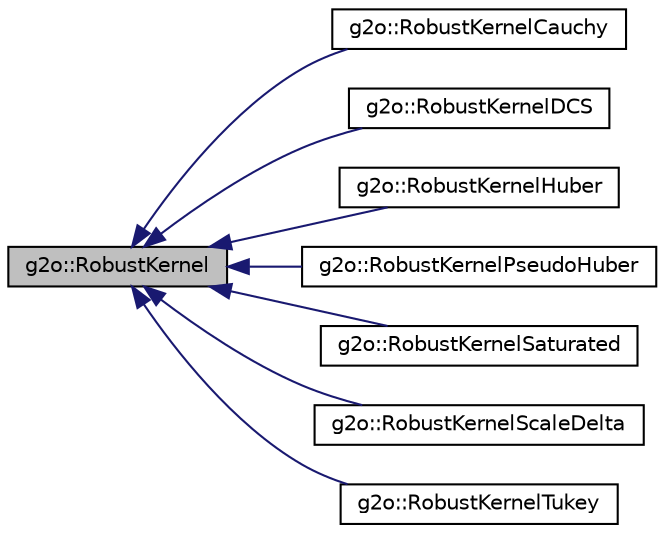 digraph "g2o::RobustKernel"
{
  edge [fontname="Helvetica",fontsize="10",labelfontname="Helvetica",labelfontsize="10"];
  node [fontname="Helvetica",fontsize="10",shape=record];
  rankdir="LR";
  Node0 [label="g2o::RobustKernel",height=0.2,width=0.4,color="black", fillcolor="grey75", style="filled", fontcolor="black"];
  Node0 -> Node1 [dir="back",color="midnightblue",fontsize="10",style="solid",fontname="Helvetica"];
  Node1 [label="g2o::RobustKernelCauchy",height=0.2,width=0.4,color="black", fillcolor="white", style="filled",URL="$classg2o_1_1_robust_kernel_cauchy.html",tooltip="Cauchy cost function. "];
  Node0 -> Node2 [dir="back",color="midnightblue",fontsize="10",style="solid",fontname="Helvetica"];
  Node2 [label="g2o::RobustKernelDCS",height=0.2,width=0.4,color="black", fillcolor="white", style="filled",URL="$classg2o_1_1_robust_kernel_d_c_s.html",tooltip="Dynamic covariance scaling - DCS. "];
  Node0 -> Node3 [dir="back",color="midnightblue",fontsize="10",style="solid",fontname="Helvetica"];
  Node3 [label="g2o::RobustKernelHuber",height=0.2,width=0.4,color="black", fillcolor="white", style="filled",URL="$classg2o_1_1_robust_kernel_huber.html",tooltip="Huber Cost Function. "];
  Node0 -> Node4 [dir="back",color="midnightblue",fontsize="10",style="solid",fontname="Helvetica"];
  Node4 [label="g2o::RobustKernelPseudoHuber",height=0.2,width=0.4,color="black", fillcolor="white", style="filled",URL="$classg2o_1_1_robust_kernel_pseudo_huber.html",tooltip="Pseudo Huber Cost Function. "];
  Node0 -> Node5 [dir="back",color="midnightblue",fontsize="10",style="solid",fontname="Helvetica"];
  Node5 [label="g2o::RobustKernelSaturated",height=0.2,width=0.4,color="black", fillcolor="white", style="filled",URL="$classg2o_1_1_robust_kernel_saturated.html",tooltip="Saturated cost function. "];
  Node0 -> Node6 [dir="back",color="midnightblue",fontsize="10",style="solid",fontname="Helvetica"];
  Node6 [label="g2o::RobustKernelScaleDelta",height=0.2,width=0.4,color="black", fillcolor="white", style="filled",URL="$classg2o_1_1_robust_kernel_scale_delta.html",tooltip="scale a robust kernel to another delta (window size) "];
  Node0 -> Node7 [dir="back",color="midnightblue",fontsize="10",style="solid",fontname="Helvetica"];
  Node7 [label="g2o::RobustKernelTukey",height=0.2,width=0.4,color="black", fillcolor="white", style="filled",URL="$classg2o_1_1_robust_kernel_tukey.html",tooltip="Tukey Cost Function. "];
}
